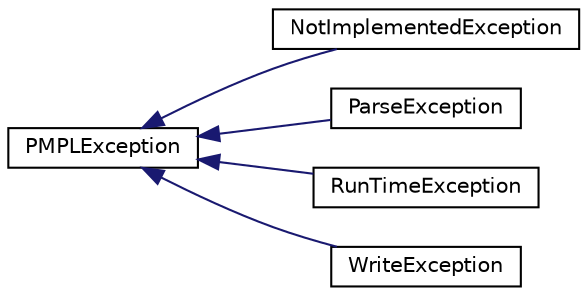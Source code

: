 digraph "Graphical Class Hierarchy"
{
 // LATEX_PDF_SIZE
  edge [fontname="Helvetica",fontsize="10",labelfontname="Helvetica",labelfontsize="10"];
  node [fontname="Helvetica",fontsize="10",shape=record];
  rankdir="LR";
  Node0 [label="PMPLException",height=0.2,width=0.4,color="black", fillcolor="white", style="filled",URL="$structPMPLException.html",tooltip=" "];
  Node0 -> Node1 [dir="back",color="midnightblue",fontsize="10",style="solid",fontname="Helvetica"];
  Node1 [label="NotImplementedException",height=0.2,width=0.4,color="black", fillcolor="white", style="filled",URL="$structNotImplementedException.html",tooltip=" "];
  Node0 -> Node2 [dir="back",color="midnightblue",fontsize="10",style="solid",fontname="Helvetica"];
  Node2 [label="ParseException",height=0.2,width=0.4,color="black", fillcolor="white", style="filled",URL="$structParseException.html",tooltip=" "];
  Node0 -> Node3 [dir="back",color="midnightblue",fontsize="10",style="solid",fontname="Helvetica"];
  Node3 [label="RunTimeException",height=0.2,width=0.4,color="black", fillcolor="white", style="filled",URL="$structRunTimeException.html",tooltip=" "];
  Node0 -> Node4 [dir="back",color="midnightblue",fontsize="10",style="solid",fontname="Helvetica"];
  Node4 [label="WriteException",height=0.2,width=0.4,color="black", fillcolor="white", style="filled",URL="$structWriteException.html",tooltip=" "];
}
